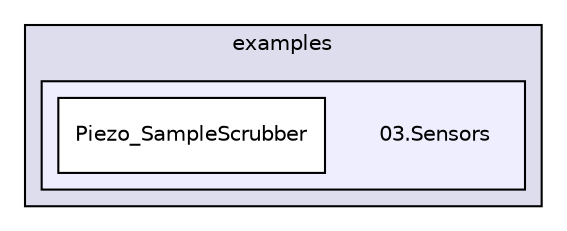 digraph "03.Sensors" {
  compound=true
  node [ fontsize="10", fontname="Helvetica"];
  edge [ labelfontsize="10", labelfontname="Helvetica"];
  subgraph clusterdir_d28a4824dc47e487b107a5db32ef43c4 {
    graph [ bgcolor="#ddddee", pencolor="black", label="examples" fontname="Helvetica", fontsize="10", URL="dir_d28a4824dc47e487b107a5db32ef43c4.html"]
  subgraph clusterdir_da40a2d191134d083f9bacf4a8879a55 {
    graph [ bgcolor="#eeeeff", pencolor="black", label="" URL="dir_da40a2d191134d083f9bacf4a8879a55.html"];
    dir_da40a2d191134d083f9bacf4a8879a55 [shape=plaintext label="03.Sensors"];
    dir_dd81b9de5c9027a54e49f977944ecdc1 [shape=box label="Piezo_SampleScrubber" color="black" fillcolor="white" style="filled" URL="dir_dd81b9de5c9027a54e49f977944ecdc1.html"];
  }
  }
}
